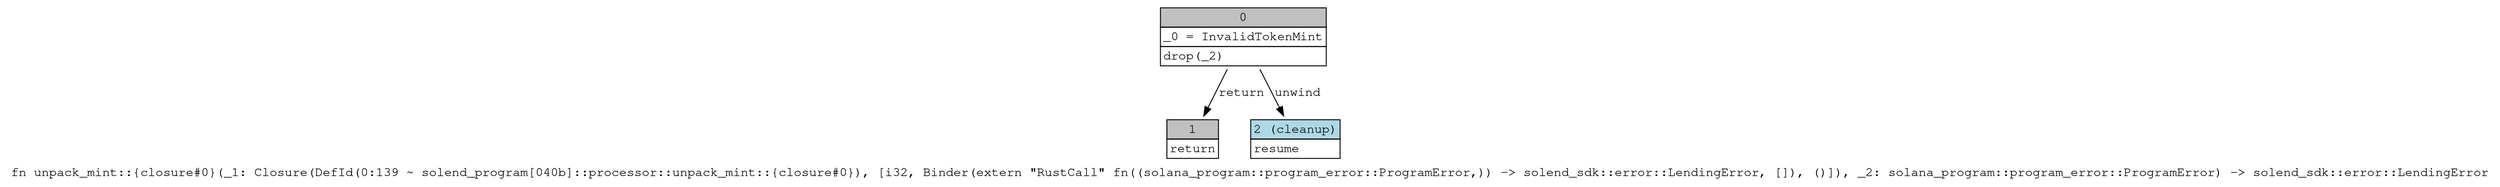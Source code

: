 digraph Mir_0_139 {
    graph [fontname="Courier, monospace"];
    node [fontname="Courier, monospace"];
    edge [fontname="Courier, monospace"];
    label=<fn unpack_mint::{closure#0}(_1: Closure(DefId(0:139 ~ solend_program[040b]::processor::unpack_mint::{closure#0}), [i32, Binder(extern &quot;RustCall&quot; fn((solana_program::program_error::ProgramError,)) -&gt; solend_sdk::error::LendingError, []), ()]), _2: solana_program::program_error::ProgramError) -&gt; solend_sdk::error::LendingError<br align="left"/>>;
    bb0__0_139 [shape="none", label=<<table border="0" cellborder="1" cellspacing="0"><tr><td bgcolor="gray" align="center" colspan="1">0</td></tr><tr><td align="left" balign="left">_0 = InvalidTokenMint<br/></td></tr><tr><td align="left">drop(_2)</td></tr></table>>];
    bb1__0_139 [shape="none", label=<<table border="0" cellborder="1" cellspacing="0"><tr><td bgcolor="gray" align="center" colspan="1">1</td></tr><tr><td align="left">return</td></tr></table>>];
    bb2__0_139 [shape="none", label=<<table border="0" cellborder="1" cellspacing="0"><tr><td bgcolor="lightblue" align="center" colspan="1">2 (cleanup)</td></tr><tr><td align="left">resume</td></tr></table>>];
    bb0__0_139 -> bb1__0_139 [label="return"];
    bb0__0_139 -> bb2__0_139 [label="unwind"];
}
